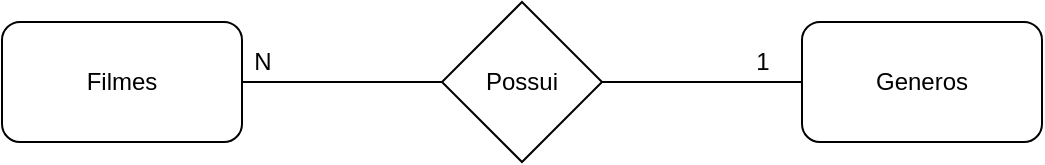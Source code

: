 <mxfile version="14.4.3" type="device" pages="2"><diagram id="SheMxFfXOVIEvcJW92NF" name="modelo conceitual"><mxGraphModel dx="1422" dy="762" grid="1" gridSize="10" guides="1" tooltips="1" connect="1" arrows="1" fold="1" page="1" pageScale="1" pageWidth="827" pageHeight="1169" math="0" shadow="0"><root><mxCell id="0"/><mxCell id="1" parent="0"/><mxCell id="ZveQXk0sB0RJFUkx8k9H-4" style="edgeStyle=orthogonalEdgeStyle;rounded=0;orthogonalLoop=1;jettySize=auto;html=1;entryX=0;entryY=0.5;entryDx=0;entryDy=0;endArrow=none;endFill=0;" parent="1" source="ZveQXk0sB0RJFUkx8k9H-1" target="ZveQXk0sB0RJFUkx8k9H-3" edge="1"><mxGeometry relative="1" as="geometry"/></mxCell><mxCell id="ZveQXk0sB0RJFUkx8k9H-1" value="Filmes" style="rounded=1;whiteSpace=wrap;html=1;" parent="1" vertex="1"><mxGeometry x="80" y="80" width="120" height="60" as="geometry"/></mxCell><mxCell id="ZveQXk0sB0RJFUkx8k9H-2" value="Generos" style="rounded=1;whiteSpace=wrap;html=1;" parent="1" vertex="1"><mxGeometry x="480" y="80" width="120" height="60" as="geometry"/></mxCell><mxCell id="ZveQXk0sB0RJFUkx8k9H-5" style="edgeStyle=orthogonalEdgeStyle;rounded=0;orthogonalLoop=1;jettySize=auto;html=1;entryX=0;entryY=0.5;entryDx=0;entryDy=0;endArrow=none;endFill=0;" parent="1" source="ZveQXk0sB0RJFUkx8k9H-3" target="ZveQXk0sB0RJFUkx8k9H-2" edge="1"><mxGeometry relative="1" as="geometry"/></mxCell><mxCell id="ZveQXk0sB0RJFUkx8k9H-3" value="Possui" style="rhombus;whiteSpace=wrap;html=1;" parent="1" vertex="1"><mxGeometry x="300" y="70" width="80" height="80" as="geometry"/></mxCell><mxCell id="ZveQXk0sB0RJFUkx8k9H-6" value="1" style="text;html=1;align=center;verticalAlign=middle;resizable=0;points=[];autosize=1;" parent="1" vertex="1"><mxGeometry x="450" y="90" width="20" height="20" as="geometry"/></mxCell><mxCell id="ZveQXk0sB0RJFUkx8k9H-7" value="N" style="text;html=1;align=center;verticalAlign=middle;resizable=0;points=[];autosize=1;" parent="1" vertex="1"><mxGeometry x="200" y="90" width="20" height="20" as="geometry"/></mxCell></root></mxGraphModel></diagram><diagram id="MJoJQvhc-NeFI4aR0OFT" name="Modelo lógico"><mxGraphModel dx="1422" dy="762" grid="1" gridSize="10" guides="1" tooltips="1" connect="1" arrows="1" fold="1" page="1" pageScale="1" pageWidth="827" pageHeight="1169" math="0" shadow="0"><root><mxCell id="LBHXlCvmF6hOKlkl992Z-0"/><mxCell id="LBHXlCvmF6hOKlkl992Z-1" parent="LBHXlCvmF6hOKlkl992Z-0"/><mxCell id="LBHXlCvmF6hOKlkl992Z-15" value="Generos" style="shape=table;startSize=30;container=1;collapsible=1;childLayout=tableLayout;fixedRows=1;rowLines=0;fontStyle=1;align=center;resizeLast=1;" vertex="1" parent="LBHXlCvmF6hOKlkl992Z-1"><mxGeometry x="120" y="110" width="180" height="90" as="geometry"/></mxCell><mxCell id="LBHXlCvmF6hOKlkl992Z-16" value="" style="shape=partialRectangle;collapsible=0;dropTarget=0;pointerEvents=0;fillColor=none;top=0;left=0;bottom=1;right=0;points=[[0,0.5],[1,0.5]];portConstraint=eastwest;" vertex="1" parent="LBHXlCvmF6hOKlkl992Z-15"><mxGeometry y="30" width="180" height="30" as="geometry"/></mxCell><mxCell id="LBHXlCvmF6hOKlkl992Z-17" value="PK" style="shape=partialRectangle;connectable=0;fillColor=none;top=0;left=0;bottom=0;right=0;fontStyle=1;overflow=hidden;" vertex="1" parent="LBHXlCvmF6hOKlkl992Z-16"><mxGeometry width="30" height="30" as="geometry"/></mxCell><mxCell id="LBHXlCvmF6hOKlkl992Z-18" value="IdGenero" style="shape=partialRectangle;connectable=0;fillColor=none;top=0;left=0;bottom=0;right=0;align=left;spacingLeft=6;fontStyle=5;overflow=hidden;" vertex="1" parent="LBHXlCvmF6hOKlkl992Z-16"><mxGeometry x="30" width="150" height="30" as="geometry"/></mxCell><mxCell id="LBHXlCvmF6hOKlkl992Z-19" value="" style="shape=partialRectangle;collapsible=0;dropTarget=0;pointerEvents=0;fillColor=none;top=0;left=0;bottom=0;right=0;points=[[0,0.5],[1,0.5]];portConstraint=eastwest;" vertex="1" parent="LBHXlCvmF6hOKlkl992Z-15"><mxGeometry y="60" width="180" height="30" as="geometry"/></mxCell><mxCell id="LBHXlCvmF6hOKlkl992Z-20" value="" style="shape=partialRectangle;connectable=0;fillColor=none;top=0;left=0;bottom=0;right=0;editable=1;overflow=hidden;" vertex="1" parent="LBHXlCvmF6hOKlkl992Z-19"><mxGeometry width="30" height="30" as="geometry"/></mxCell><mxCell id="LBHXlCvmF6hOKlkl992Z-21" value="Nome" style="shape=partialRectangle;connectable=0;fillColor=none;top=0;left=0;bottom=0;right=0;align=left;spacingLeft=6;overflow=hidden;" vertex="1" parent="LBHXlCvmF6hOKlkl992Z-19"><mxGeometry x="30" width="150" height="30" as="geometry"/></mxCell><mxCell id="LBHXlCvmF6hOKlkl992Z-28" value="Filmes" style="shape=table;startSize=30;container=1;collapsible=1;childLayout=tableLayout;fixedRows=1;rowLines=0;fontStyle=1;align=center;resizeLast=1;" vertex="1" parent="LBHXlCvmF6hOKlkl992Z-1"><mxGeometry x="430" y="90" width="180" height="130" as="geometry"/></mxCell><mxCell id="LBHXlCvmF6hOKlkl992Z-29" value="" style="shape=partialRectangle;collapsible=0;dropTarget=0;pointerEvents=0;fillColor=none;top=0;left=0;bottom=0;right=0;points=[[0,0.5],[1,0.5]];portConstraint=eastwest;" vertex="1" parent="LBHXlCvmF6hOKlkl992Z-28"><mxGeometry y="30" width="180" height="30" as="geometry"/></mxCell><mxCell id="LBHXlCvmF6hOKlkl992Z-30" value="PK" style="shape=partialRectangle;connectable=0;fillColor=none;top=0;left=0;bottom=0;right=0;fontStyle=1;overflow=hidden;" vertex="1" parent="LBHXlCvmF6hOKlkl992Z-29"><mxGeometry width="60" height="30" as="geometry"/></mxCell><mxCell id="LBHXlCvmF6hOKlkl992Z-31" value="IdFilme" style="shape=partialRectangle;connectable=0;fillColor=none;top=0;left=0;bottom=0;right=0;align=left;spacingLeft=6;fontStyle=5;overflow=hidden;" vertex="1" parent="LBHXlCvmF6hOKlkl992Z-29"><mxGeometry x="60" width="120" height="30" as="geometry"/></mxCell><mxCell id="LBHXlCvmF6hOKlkl992Z-32" value="" style="shape=partialRectangle;collapsible=0;dropTarget=0;pointerEvents=0;fillColor=none;top=0;left=0;bottom=1;right=0;points=[[0,0.5],[1,0.5]];portConstraint=eastwest;" vertex="1" parent="LBHXlCvmF6hOKlkl992Z-28"><mxGeometry y="60" width="180" height="30" as="geometry"/></mxCell><mxCell id="LBHXlCvmF6hOKlkl992Z-33" value="FK" style="shape=partialRectangle;connectable=0;fillColor=none;top=0;left=0;bottom=0;right=0;fontStyle=1;overflow=hidden;" vertex="1" parent="LBHXlCvmF6hOKlkl992Z-32"><mxGeometry width="60" height="30" as="geometry"/></mxCell><mxCell id="LBHXlCvmF6hOKlkl992Z-34" value="IdGenero" style="shape=partialRectangle;connectable=0;fillColor=none;top=0;left=0;bottom=0;right=0;align=left;spacingLeft=6;fontStyle=5;overflow=hidden;" vertex="1" parent="LBHXlCvmF6hOKlkl992Z-32"><mxGeometry x="60" width="120" height="30" as="geometry"/></mxCell><mxCell id="LBHXlCvmF6hOKlkl992Z-35" value="" style="shape=partialRectangle;collapsible=0;dropTarget=0;pointerEvents=0;fillColor=none;top=0;left=0;bottom=0;right=0;points=[[0,0.5],[1,0.5]];portConstraint=eastwest;" vertex="1" parent="LBHXlCvmF6hOKlkl992Z-28"><mxGeometry y="90" width="180" height="30" as="geometry"/></mxCell><mxCell id="LBHXlCvmF6hOKlkl992Z-36" value="" style="shape=partialRectangle;connectable=0;fillColor=none;top=0;left=0;bottom=0;right=0;editable=1;overflow=hidden;" vertex="1" parent="LBHXlCvmF6hOKlkl992Z-35"><mxGeometry width="60" height="30" as="geometry"/></mxCell><mxCell id="LBHXlCvmF6hOKlkl992Z-37" value="Titulo" style="shape=partialRectangle;connectable=0;fillColor=none;top=0;left=0;bottom=0;right=0;align=left;spacingLeft=6;overflow=hidden;" vertex="1" parent="LBHXlCvmF6hOKlkl992Z-35"><mxGeometry x="60" width="120" height="30" as="geometry"/></mxCell><mxCell id="LBHXlCvmF6hOKlkl992Z-41" value="" style="edgeStyle=entityRelationEdgeStyle;fontSize=12;html=1;endArrow=ERzeroToMany;endFill=1;exitX=1;exitY=0.5;exitDx=0;exitDy=0;entryX=0;entryY=0.5;entryDx=0;entryDy=0;" edge="1" parent="LBHXlCvmF6hOKlkl992Z-1" source="LBHXlCvmF6hOKlkl992Z-16" target="LBHXlCvmF6hOKlkl992Z-32"><mxGeometry width="100" height="100" relative="1" as="geometry"><mxPoint x="360" y="440" as="sourcePoint"/><mxPoint x="460" y="340" as="targetPoint"/></mxGeometry></mxCell></root></mxGraphModel></diagram></mxfile>